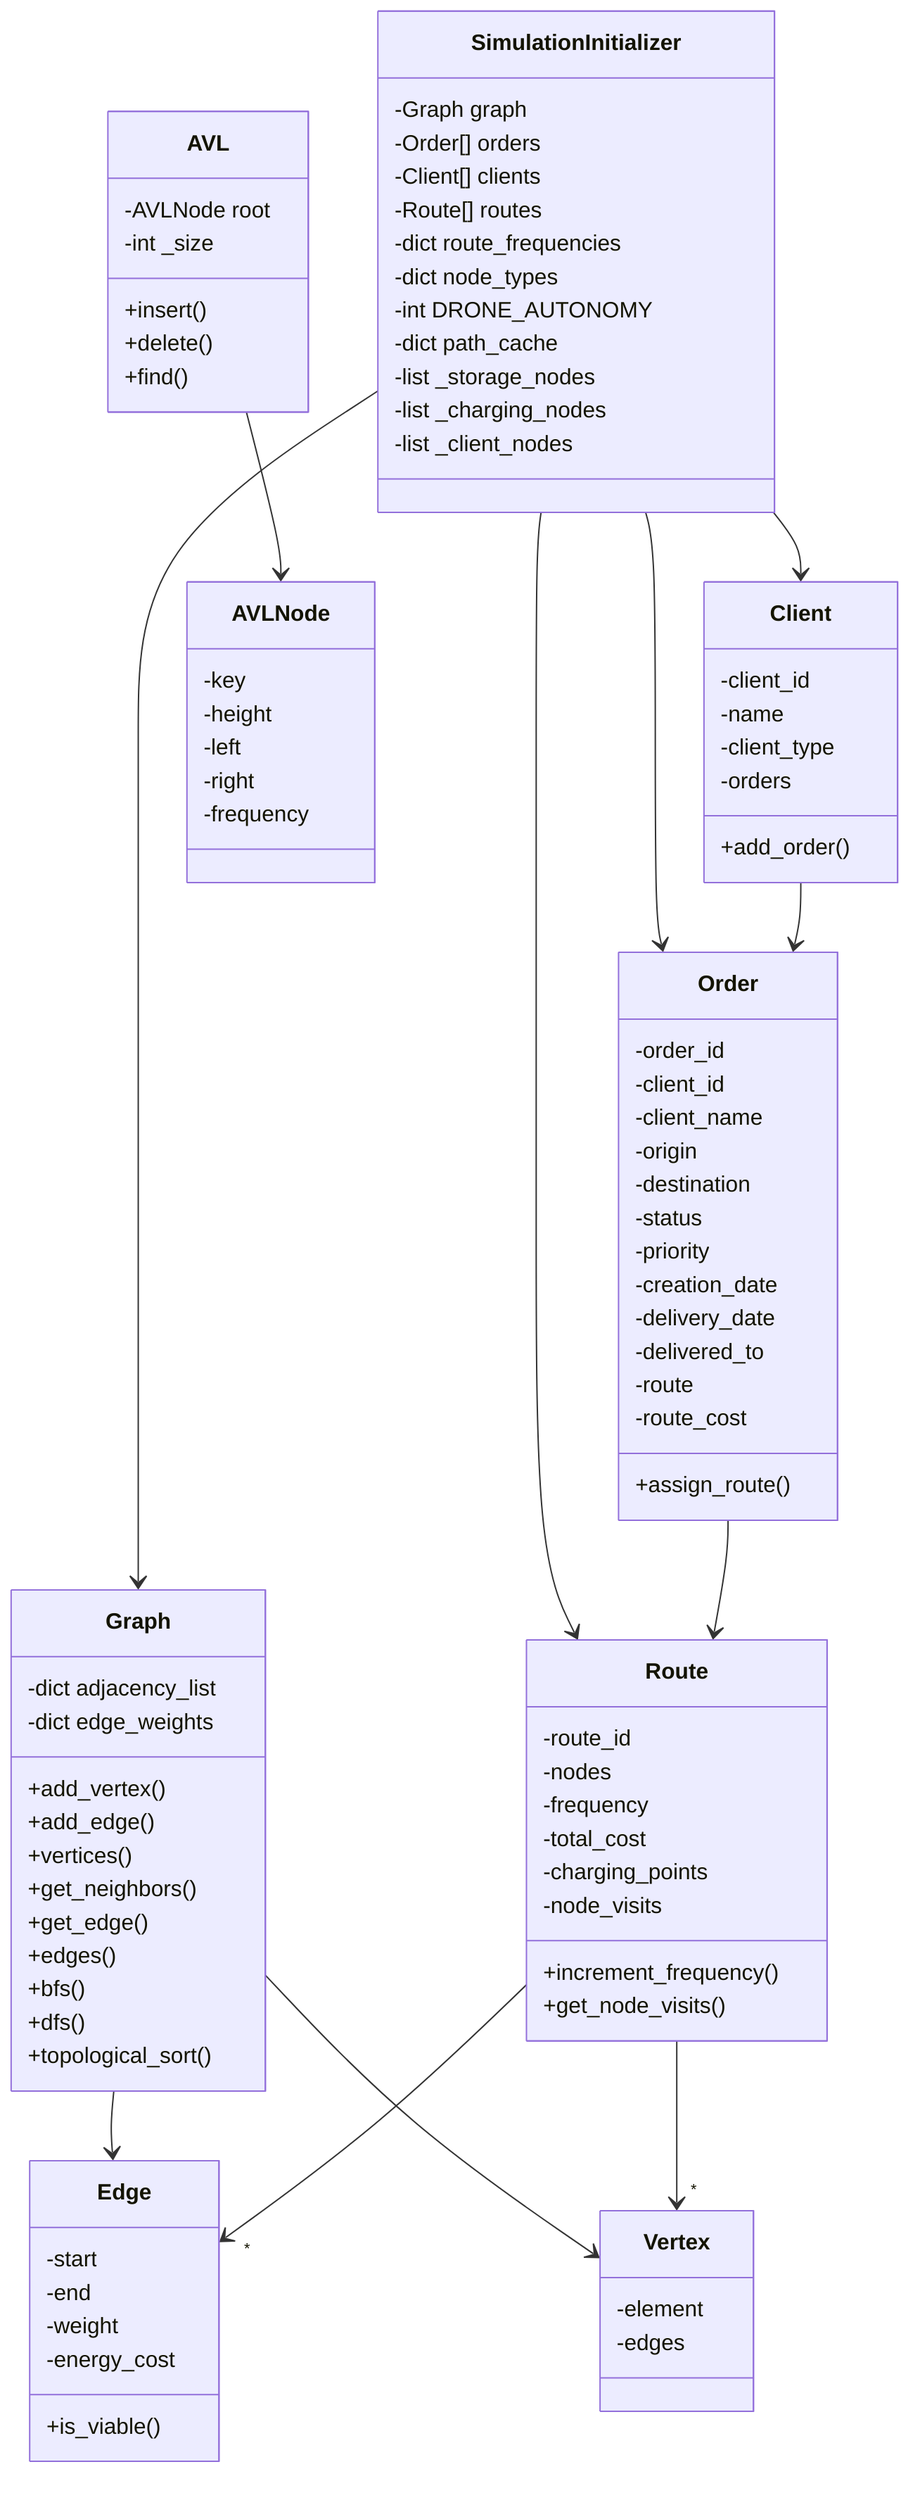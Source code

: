 classDiagram
    class SimulationInitializer {
        -Graph graph
        -Order[] orders
        -Client[] clients
        -Route[] routes
        -dict route_frequencies
        -dict node_types
        -int DRONE_AUTONOMY
        -dict path_cache
        -list _storage_nodes
        -list _charging_nodes
        -list _client_nodes
    }
    class Graph {
        -dict adjacency_list
        -dict edge_weights
        +add_vertex()
        +add_edge()
        +vertices()
        +get_neighbors()
        +get_edge()
        +edges()
        +bfs()
        +dfs()
        +topological_sort()
    }
    class Edge {
        -start
        -end
        -weight
        -energy_cost
        +is_viable()
    }
    class Vertex {
        -element
        -edges
    }
    class Client {
        -client_id
        -name
        -client_type
        -orders
        +add_order()
    }
    class Order {
        -order_id
        -client_id
        -client_name
        -origin
        -destination
        -status
        -priority
        -creation_date
        -delivery_date
        -delivered_to
        -route
        -route_cost
        +assign_route()
    }
    class Route {
        -route_id
        -nodes
        -frequency
        -total_cost
        -charging_points
        -node_visits
        +increment_frequency()
        +get_node_visits()
    }
    class AVL {
        -AVLNode root
        -int _size
        +insert()
        +delete()
        +find()
    }
    class AVLNode {
        -key
        -height
        -left
        -right
        -frequency
    }
    SimulationInitializer --> Graph
    SimulationInitializer --> Client
    SimulationInitializer --> Order
    SimulationInitializer --> Route
    Graph --> Edge
    Graph --> Vertex
    Client --> Order
    Order --> Route
    AVL --> AVLNode
    Route --> "*" Vertex
    Route --> "*" Edge